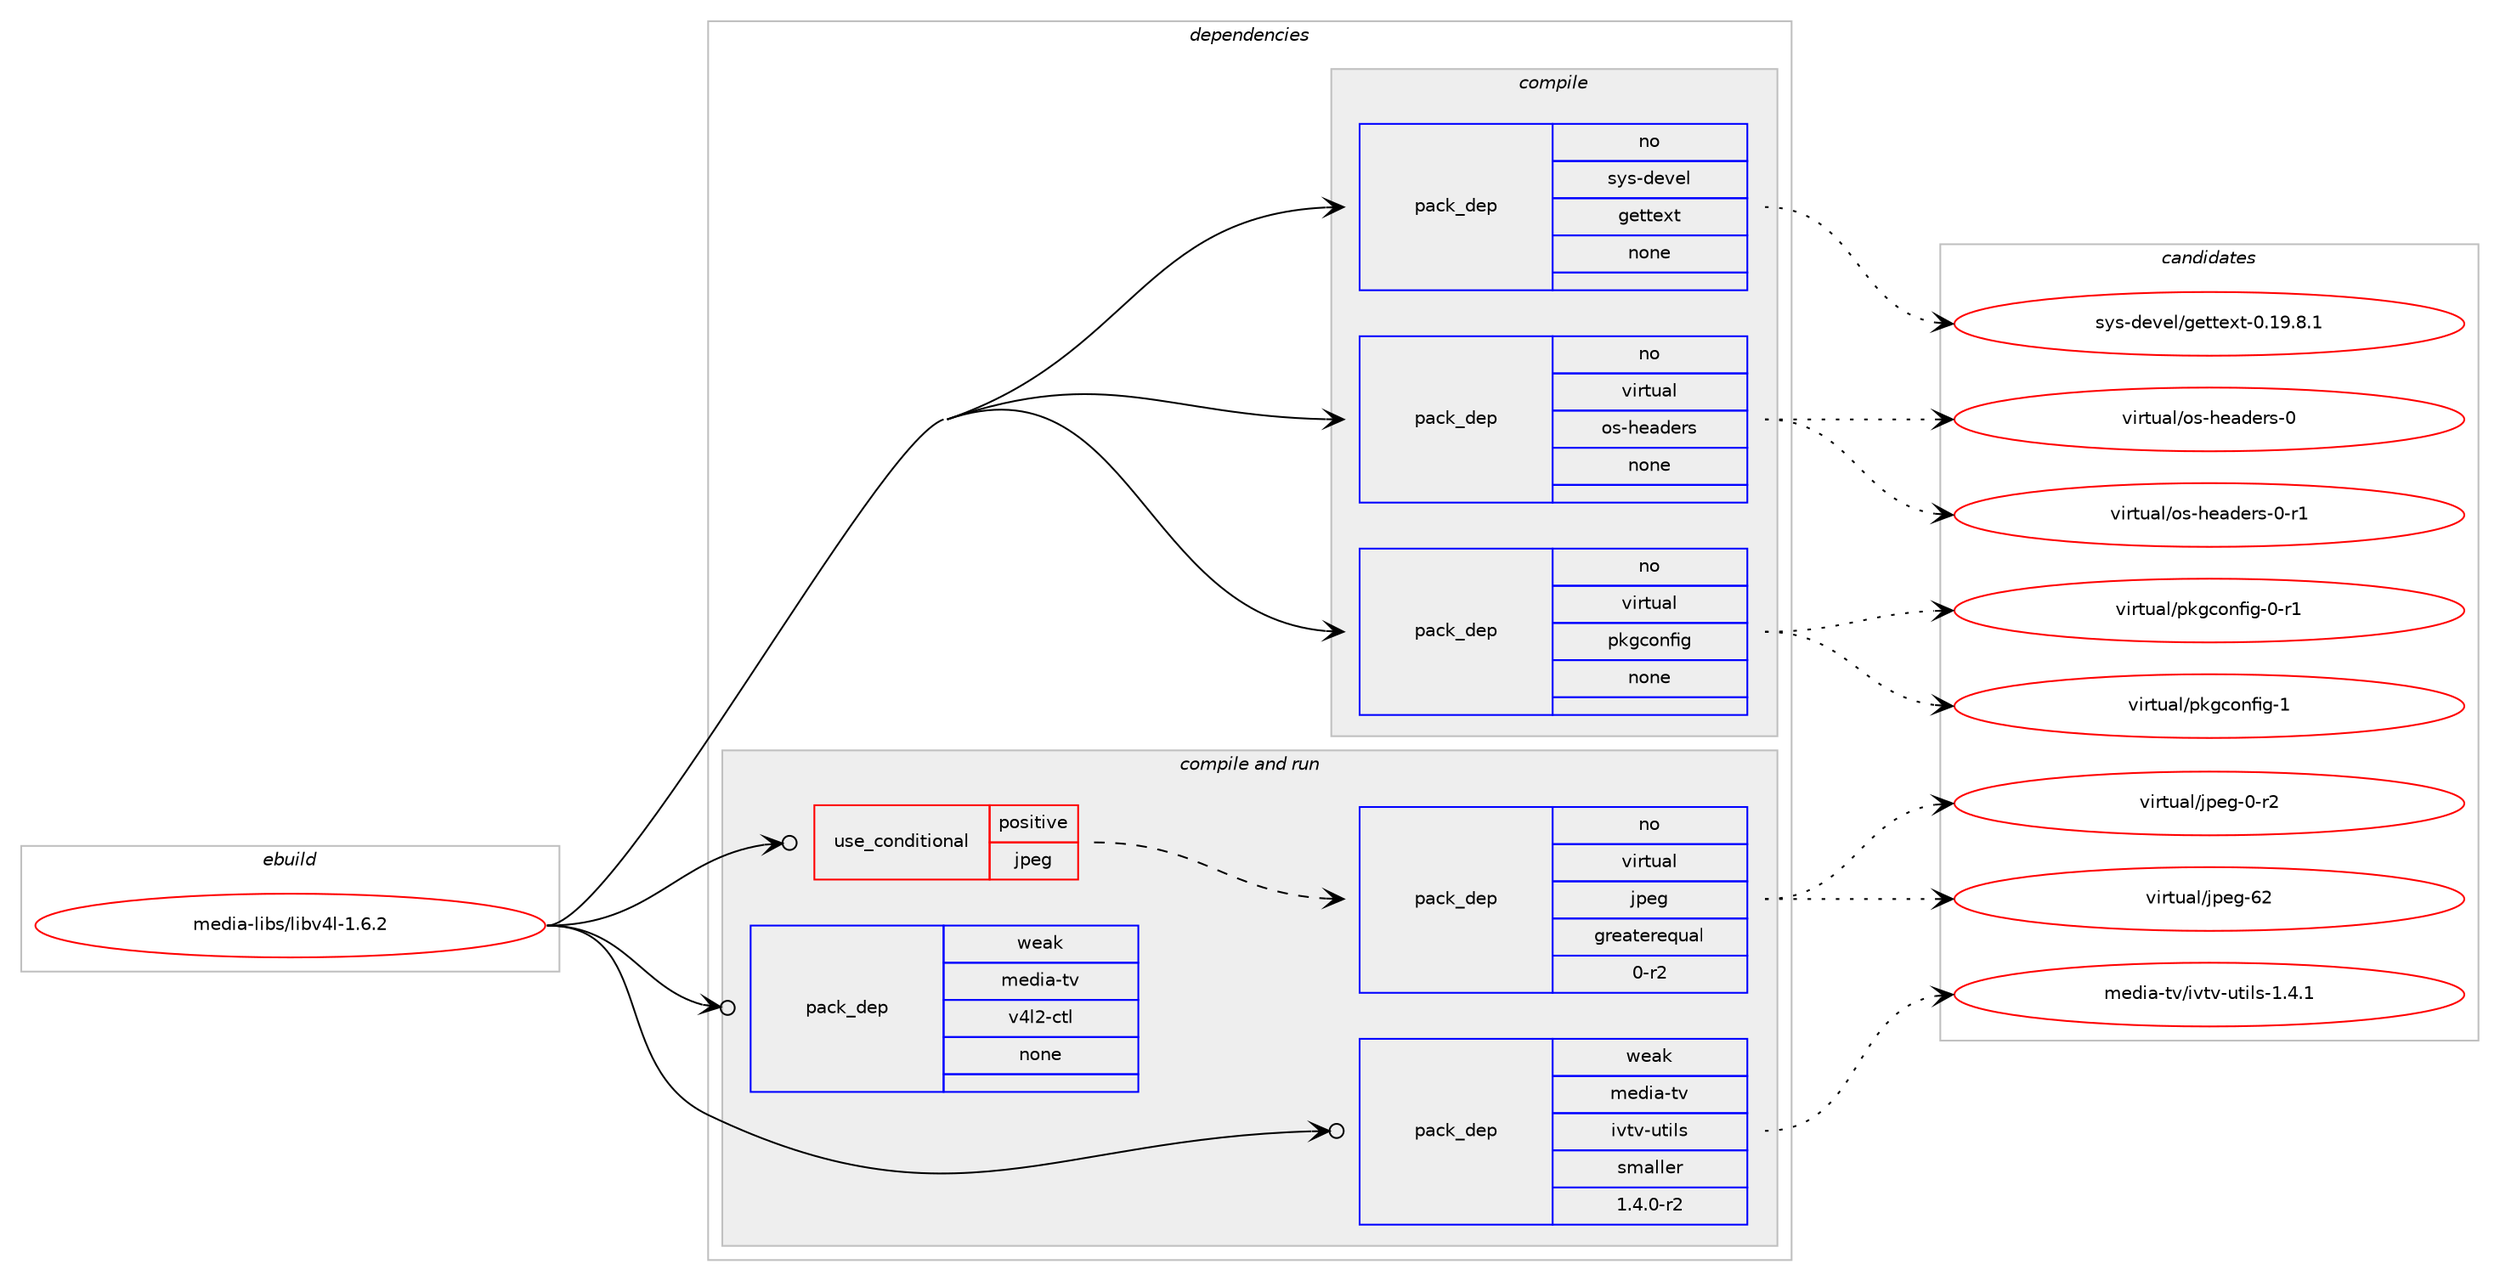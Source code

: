 digraph prolog {

# *************
# Graph options
# *************

newrank=true;
concentrate=true;
compound=true;
graph [rankdir=LR,fontname=Helvetica,fontsize=10,ranksep=1.5];#, ranksep=2.5, nodesep=0.2];
edge  [arrowhead=vee];
node  [fontname=Helvetica,fontsize=10];

# **********
# The ebuild
# **********

subgraph cluster_leftcol {
color=gray;
rank=same;
label=<<i>ebuild</i>>;
id [label="media-libs/libv4l-1.6.2", color=red, width=4, href="../media-libs/libv4l-1.6.2.svg"];
}

# ****************
# The dependencies
# ****************

subgraph cluster_midcol {
color=gray;
label=<<i>dependencies</i>>;
subgraph cluster_compile {
fillcolor="#eeeeee";
style=filled;
label=<<i>compile</i>>;
subgraph pack1153575 {
dependency1614128 [label=<<TABLE BORDER="0" CELLBORDER="1" CELLSPACING="0" CELLPADDING="4" WIDTH="220"><TR><TD ROWSPAN="6" CELLPADDING="30">pack_dep</TD></TR><TR><TD WIDTH="110">no</TD></TR><TR><TD>sys-devel</TD></TR><TR><TD>gettext</TD></TR><TR><TD>none</TD></TR><TR><TD></TD></TR></TABLE>>, shape=none, color=blue];
}
id:e -> dependency1614128:w [weight=20,style="solid",arrowhead="vee"];
subgraph pack1153576 {
dependency1614129 [label=<<TABLE BORDER="0" CELLBORDER="1" CELLSPACING="0" CELLPADDING="4" WIDTH="220"><TR><TD ROWSPAN="6" CELLPADDING="30">pack_dep</TD></TR><TR><TD WIDTH="110">no</TD></TR><TR><TD>virtual</TD></TR><TR><TD>os-headers</TD></TR><TR><TD>none</TD></TR><TR><TD></TD></TR></TABLE>>, shape=none, color=blue];
}
id:e -> dependency1614129:w [weight=20,style="solid",arrowhead="vee"];
subgraph pack1153577 {
dependency1614130 [label=<<TABLE BORDER="0" CELLBORDER="1" CELLSPACING="0" CELLPADDING="4" WIDTH="220"><TR><TD ROWSPAN="6" CELLPADDING="30">pack_dep</TD></TR><TR><TD WIDTH="110">no</TD></TR><TR><TD>virtual</TD></TR><TR><TD>pkgconfig</TD></TR><TR><TD>none</TD></TR><TR><TD></TD></TR></TABLE>>, shape=none, color=blue];
}
id:e -> dependency1614130:w [weight=20,style="solid",arrowhead="vee"];
}
subgraph cluster_compileandrun {
fillcolor="#eeeeee";
style=filled;
label=<<i>compile and run</i>>;
subgraph cond434708 {
dependency1614131 [label=<<TABLE BORDER="0" CELLBORDER="1" CELLSPACING="0" CELLPADDING="4"><TR><TD ROWSPAN="3" CELLPADDING="10">use_conditional</TD></TR><TR><TD>positive</TD></TR><TR><TD>jpeg</TD></TR></TABLE>>, shape=none, color=red];
subgraph pack1153578 {
dependency1614132 [label=<<TABLE BORDER="0" CELLBORDER="1" CELLSPACING="0" CELLPADDING="4" WIDTH="220"><TR><TD ROWSPAN="6" CELLPADDING="30">pack_dep</TD></TR><TR><TD WIDTH="110">no</TD></TR><TR><TD>virtual</TD></TR><TR><TD>jpeg</TD></TR><TR><TD>greaterequal</TD></TR><TR><TD>0-r2</TD></TR></TABLE>>, shape=none, color=blue];
}
dependency1614131:e -> dependency1614132:w [weight=20,style="dashed",arrowhead="vee"];
}
id:e -> dependency1614131:w [weight=20,style="solid",arrowhead="odotvee"];
subgraph pack1153579 {
dependency1614133 [label=<<TABLE BORDER="0" CELLBORDER="1" CELLSPACING="0" CELLPADDING="4" WIDTH="220"><TR><TD ROWSPAN="6" CELLPADDING="30">pack_dep</TD></TR><TR><TD WIDTH="110">weak</TD></TR><TR><TD>media-tv</TD></TR><TR><TD>ivtv-utils</TD></TR><TR><TD>smaller</TD></TR><TR><TD>1.4.0-r2</TD></TR></TABLE>>, shape=none, color=blue];
}
id:e -> dependency1614133:w [weight=20,style="solid",arrowhead="odotvee"];
subgraph pack1153580 {
dependency1614134 [label=<<TABLE BORDER="0" CELLBORDER="1" CELLSPACING="0" CELLPADDING="4" WIDTH="220"><TR><TD ROWSPAN="6" CELLPADDING="30">pack_dep</TD></TR><TR><TD WIDTH="110">weak</TD></TR><TR><TD>media-tv</TD></TR><TR><TD>v4l2-ctl</TD></TR><TR><TD>none</TD></TR><TR><TD></TD></TR></TABLE>>, shape=none, color=blue];
}
id:e -> dependency1614134:w [weight=20,style="solid",arrowhead="odotvee"];
}
subgraph cluster_run {
fillcolor="#eeeeee";
style=filled;
label=<<i>run</i>>;
}
}

# **************
# The candidates
# **************

subgraph cluster_choices {
rank=same;
color=gray;
label=<<i>candidates</i>>;

subgraph choice1153575 {
color=black;
nodesep=1;
choice1151211154510010111810110847103101116116101120116454846495746564649 [label="sys-devel/gettext-0.19.8.1", color=red, width=4,href="../sys-devel/gettext-0.19.8.1.svg"];
dependency1614128:e -> choice1151211154510010111810110847103101116116101120116454846495746564649:w [style=dotted,weight="100"];
}
subgraph choice1153576 {
color=black;
nodesep=1;
choice118105114116117971084711111545104101971001011141154548 [label="virtual/os-headers-0", color=red, width=4,href="../virtual/os-headers-0.svg"];
choice1181051141161179710847111115451041019710010111411545484511449 [label="virtual/os-headers-0-r1", color=red, width=4,href="../virtual/os-headers-0-r1.svg"];
dependency1614129:e -> choice118105114116117971084711111545104101971001011141154548:w [style=dotted,weight="100"];
dependency1614129:e -> choice1181051141161179710847111115451041019710010111411545484511449:w [style=dotted,weight="100"];
}
subgraph choice1153577 {
color=black;
nodesep=1;
choice11810511411611797108471121071039911111010210510345484511449 [label="virtual/pkgconfig-0-r1", color=red, width=4,href="../virtual/pkgconfig-0-r1.svg"];
choice1181051141161179710847112107103991111101021051034549 [label="virtual/pkgconfig-1", color=red, width=4,href="../virtual/pkgconfig-1.svg"];
dependency1614130:e -> choice11810511411611797108471121071039911111010210510345484511449:w [style=dotted,weight="100"];
dependency1614130:e -> choice1181051141161179710847112107103991111101021051034549:w [style=dotted,weight="100"];
}
subgraph choice1153578 {
color=black;
nodesep=1;
choice118105114116117971084710611210110345484511450 [label="virtual/jpeg-0-r2", color=red, width=4,href="../virtual/jpeg-0-r2.svg"];
choice1181051141161179710847106112101103455450 [label="virtual/jpeg-62", color=red, width=4,href="../virtual/jpeg-62.svg"];
dependency1614132:e -> choice118105114116117971084710611210110345484511450:w [style=dotted,weight="100"];
dependency1614132:e -> choice1181051141161179710847106112101103455450:w [style=dotted,weight="100"];
}
subgraph choice1153579 {
color=black;
nodesep=1;
choice10910110010597451161184710511811611845117116105108115454946524649 [label="media-tv/ivtv-utils-1.4.1", color=red, width=4,href="../media-tv/ivtv-utils-1.4.1.svg"];
dependency1614133:e -> choice10910110010597451161184710511811611845117116105108115454946524649:w [style=dotted,weight="100"];
}
subgraph choice1153580 {
color=black;
nodesep=1;
}
}

}
